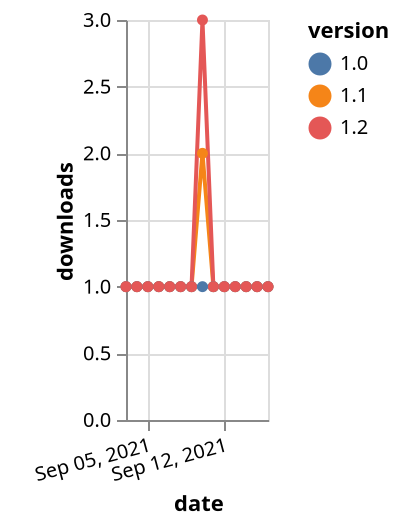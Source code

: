 {"$schema": "https://vega.github.io/schema/vega-lite/v5.json", "description": "A simple bar chart with embedded data.", "data": {"values": [{"date": "2021-09-03", "total": 131, "delta": 1, "version": "1.1"}, {"date": "2021-09-04", "total": 132, "delta": 1, "version": "1.1"}, {"date": "2021-09-05", "total": 133, "delta": 1, "version": "1.1"}, {"date": "2021-09-06", "total": 134, "delta": 1, "version": "1.1"}, {"date": "2021-09-07", "total": 135, "delta": 1, "version": "1.1"}, {"date": "2021-09-08", "total": 136, "delta": 1, "version": "1.1"}, {"date": "2021-09-09", "total": 137, "delta": 1, "version": "1.1"}, {"date": "2021-09-10", "total": 139, "delta": 2, "version": "1.1"}, {"date": "2021-09-11", "total": 140, "delta": 1, "version": "1.1"}, {"date": "2021-09-12", "total": 141, "delta": 1, "version": "1.1"}, {"date": "2021-09-13", "total": 142, "delta": 1, "version": "1.1"}, {"date": "2021-09-14", "total": 143, "delta": 1, "version": "1.1"}, {"date": "2021-09-15", "total": 144, "delta": 1, "version": "1.1"}, {"date": "2021-09-16", "total": 145, "delta": 1, "version": "1.1"}, {"date": "2021-09-03", "total": 127, "delta": 1, "version": "1.0"}, {"date": "2021-09-04", "total": 128, "delta": 1, "version": "1.0"}, {"date": "2021-09-05", "total": 129, "delta": 1, "version": "1.0"}, {"date": "2021-09-06", "total": 130, "delta": 1, "version": "1.0"}, {"date": "2021-09-07", "total": 131, "delta": 1, "version": "1.0"}, {"date": "2021-09-08", "total": 132, "delta": 1, "version": "1.0"}, {"date": "2021-09-09", "total": 133, "delta": 1, "version": "1.0"}, {"date": "2021-09-10", "total": 134, "delta": 1, "version": "1.0"}, {"date": "2021-09-11", "total": 135, "delta": 1, "version": "1.0"}, {"date": "2021-09-12", "total": 136, "delta": 1, "version": "1.0"}, {"date": "2021-09-13", "total": 137, "delta": 1, "version": "1.0"}, {"date": "2021-09-14", "total": 138, "delta": 1, "version": "1.0"}, {"date": "2021-09-15", "total": 139, "delta": 1, "version": "1.0"}, {"date": "2021-09-16", "total": 140, "delta": 1, "version": "1.0"}, {"date": "2021-09-03", "total": 148, "delta": 1, "version": "1.2"}, {"date": "2021-09-04", "total": 149, "delta": 1, "version": "1.2"}, {"date": "2021-09-05", "total": 150, "delta": 1, "version": "1.2"}, {"date": "2021-09-06", "total": 151, "delta": 1, "version": "1.2"}, {"date": "2021-09-07", "total": 152, "delta": 1, "version": "1.2"}, {"date": "2021-09-08", "total": 153, "delta": 1, "version": "1.2"}, {"date": "2021-09-09", "total": 154, "delta": 1, "version": "1.2"}, {"date": "2021-09-10", "total": 157, "delta": 3, "version": "1.2"}, {"date": "2021-09-11", "total": 158, "delta": 1, "version": "1.2"}, {"date": "2021-09-12", "total": 159, "delta": 1, "version": "1.2"}, {"date": "2021-09-13", "total": 160, "delta": 1, "version": "1.2"}, {"date": "2021-09-14", "total": 161, "delta": 1, "version": "1.2"}, {"date": "2021-09-15", "total": 162, "delta": 1, "version": "1.2"}, {"date": "2021-09-16", "total": 163, "delta": 1, "version": "1.2"}]}, "width": "container", "mark": {"type": "line", "point": {"filled": true}}, "encoding": {"x": {"field": "date", "type": "temporal", "timeUnit": "yearmonthdate", "title": "date", "axis": {"labelAngle": -15}}, "y": {"field": "delta", "type": "quantitative", "title": "downloads"}, "color": {"field": "version", "type": "nominal"}, "tooltip": {"field": "delta"}}}